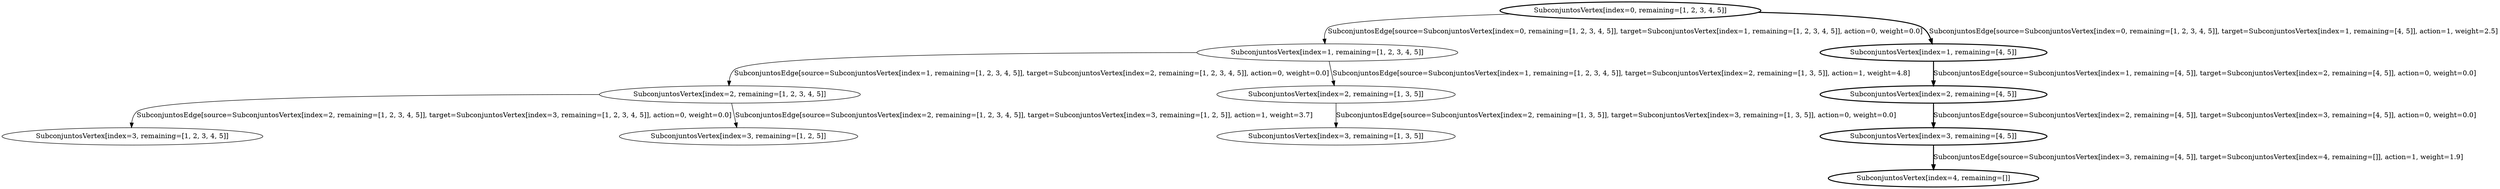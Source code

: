 strict digraph G {
  1 [ style="solid" label="SubconjuntosVertex[index=2, remaining=[1, 2, 3, 4, 5]]" ];
  2 [ style="solid" label="SubconjuntosVertex[index=3, remaining=[1, 2, 3, 4, 5]]" ];
  3 [ style="solid" label="SubconjuntosVertex[index=3, remaining=[1, 2, 5]]" ];
  4 [ style="solid" label="SubconjuntosVertex[index=1, remaining=[1, 2, 3, 4, 5]]" ];
  5 [ style="solid" label="SubconjuntosVertex[index=2, remaining=[1, 3, 5]]" ];
  6 [ style="solid" label="SubconjuntosVertex[index=3, remaining=[1, 3, 5]]" ];
  7 [ style="bold" label="SubconjuntosVertex[index=0, remaining=[1, 2, 3, 4, 5]]" ];
  8 [ style="bold" label="SubconjuntosVertex[index=3, remaining=[4, 5]]" ];
  9 [ style="bold" label="SubconjuntosVertex[index=4, remaining=[]]" ];
  10 [ style="bold" label="SubconjuntosVertex[index=2, remaining=[4, 5]]" ];
  11 [ style="bold" label="SubconjuntosVertex[index=1, remaining=[4, 5]]" ];
  1 -> 2 [ style="solid" label="SubconjuntosEdge[source=SubconjuntosVertex[index=2, remaining=[1, 2, 3, 4, 5]], target=SubconjuntosVertex[index=3, remaining=[1, 2, 3, 4, 5]], action=0, weight=0.0]" ];
  1 -> 3 [ style="solid" label="SubconjuntosEdge[source=SubconjuntosVertex[index=2, remaining=[1, 2, 3, 4, 5]], target=SubconjuntosVertex[index=3, remaining=[1, 2, 5]], action=1, weight=3.7]" ];
  4 -> 1 [ style="solid" label="SubconjuntosEdge[source=SubconjuntosVertex[index=1, remaining=[1, 2, 3, 4, 5]], target=SubconjuntosVertex[index=2, remaining=[1, 2, 3, 4, 5]], action=0, weight=0.0]" ];
  5 -> 6 [ style="solid" label="SubconjuntosEdge[source=SubconjuntosVertex[index=2, remaining=[1, 3, 5]], target=SubconjuntosVertex[index=3, remaining=[1, 3, 5]], action=0, weight=0.0]" ];
  4 -> 5 [ style="solid" label="SubconjuntosEdge[source=SubconjuntosVertex[index=1, remaining=[1, 2, 3, 4, 5]], target=SubconjuntosVertex[index=2, remaining=[1, 3, 5]], action=1, weight=4.8]" ];
  7 -> 4 [ style="solid" label="SubconjuntosEdge[source=SubconjuntosVertex[index=0, remaining=[1, 2, 3, 4, 5]], target=SubconjuntosVertex[index=1, remaining=[1, 2, 3, 4, 5]], action=0, weight=0.0]" ];
  8 -> 9 [ style="bold" label="SubconjuntosEdge[source=SubconjuntosVertex[index=3, remaining=[4, 5]], target=SubconjuntosVertex[index=4, remaining=[]], action=1, weight=1.9]" ];
  10 -> 8 [ style="bold" label="SubconjuntosEdge[source=SubconjuntosVertex[index=2, remaining=[4, 5]], target=SubconjuntosVertex[index=3, remaining=[4, 5]], action=0, weight=0.0]" ];
  11 -> 10 [ style="bold" label="SubconjuntosEdge[source=SubconjuntosVertex[index=1, remaining=[4, 5]], target=SubconjuntosVertex[index=2, remaining=[4, 5]], action=0, weight=0.0]" ];
  7 -> 11 [ style="bold" label="SubconjuntosEdge[source=SubconjuntosVertex[index=0, remaining=[1, 2, 3, 4, 5]], target=SubconjuntosVertex[index=1, remaining=[4, 5]], action=1, weight=2.5]" ];
}
